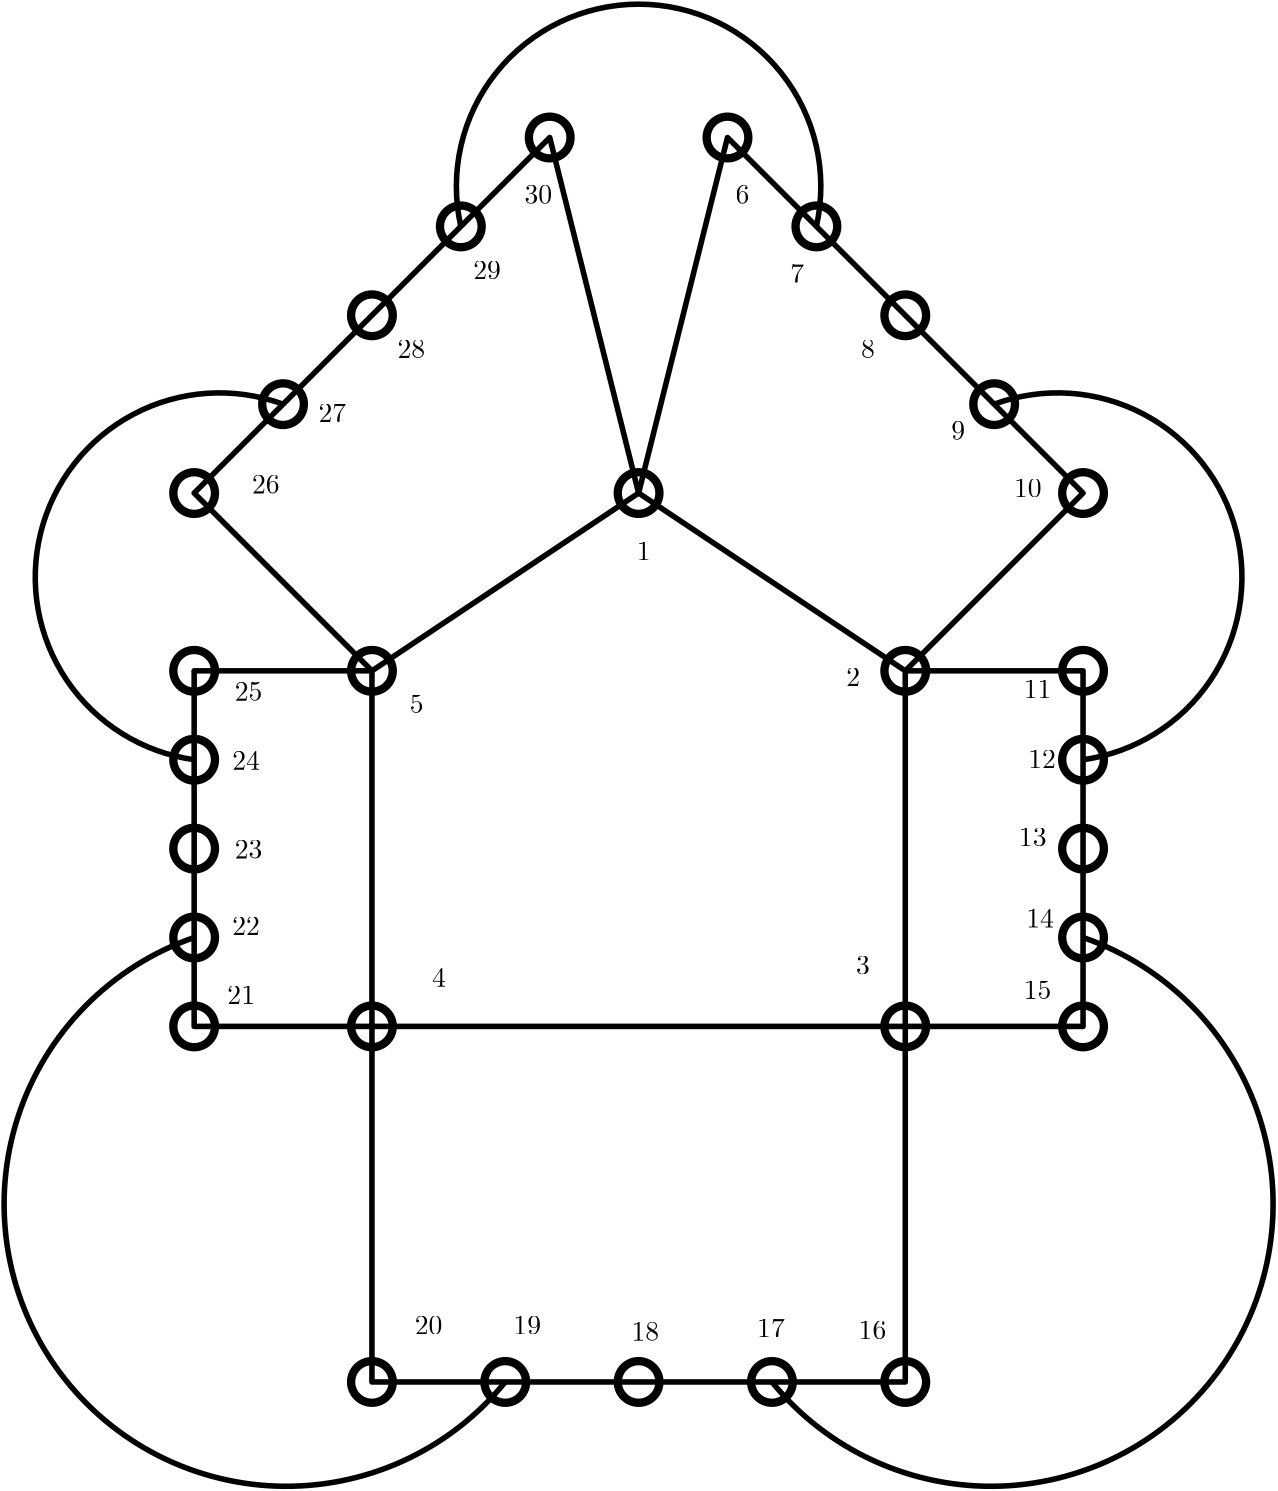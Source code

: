 <?xml version="1.0"?>
<!DOCTYPE ipe SYSTEM "ipe.dtd">
<ipe version="70107" creator="Ipe 7.1.10">
<info created="D:20170705153040" modified="D:20170705154245"/>
<ipestyle name="basic">
<symbol name="arrow/arc(spx)">
<path stroke="sym-stroke" fill="sym-stroke" pen="sym-pen">
0 0 m
-1 0.333 l
-1 -0.333 l
h
</path>
</symbol>
<symbol name="arrow/farc(spx)">
<path stroke="sym-stroke" fill="white" pen="sym-pen">
0 0 m
-1 0.333 l
-1 -0.333 l
h
</path>
</symbol>
<symbol name="arrow/ptarc(spx)">
<path stroke="sym-stroke" fill="sym-stroke" pen="sym-pen">
0 0 m
-1 0.333 l
-0.8 0 l
-1 -0.333 l
h
</path>
</symbol>
<symbol name="arrow/fptarc(spx)">
<path stroke="sym-stroke" fill="white" pen="sym-pen">
0 0 m
-1 0.333 l
-0.8 0 l
-1 -0.333 l
h
</path>
</symbol>
<symbol name="mark/circle(sx)" transformations="translations">
<path fill="sym-stroke">
0.6 0 0 0.6 0 0 e
0.4 0 0 0.4 0 0 e
</path>
</symbol>
<symbol name="mark/disk(sx)" transformations="translations">
<path fill="sym-stroke">
0.6 0 0 0.6 0 0 e
</path>
</symbol>
<symbol name="mark/fdisk(sfx)" transformations="translations">
<group>
<path fill="sym-fill">
0.5 0 0 0.5 0 0 e
</path>
<path fill="sym-stroke" fillrule="eofill">
0.6 0 0 0.6 0 0 e
0.4 0 0 0.4 0 0 e
</path>
</group>
</symbol>
<symbol name="mark/box(sx)" transformations="translations">
<path fill="sym-stroke" fillrule="eofill">
-0.6 -0.6 m
0.6 -0.6 l
0.6 0.6 l
-0.6 0.6 l
h
-0.4 -0.4 m
0.4 -0.4 l
0.4 0.4 l
-0.4 0.4 l
h
</path>
</symbol>
<symbol name="mark/square(sx)" transformations="translations">
<path fill="sym-stroke">
-0.6 -0.6 m
0.6 -0.6 l
0.6 0.6 l
-0.6 0.6 l
h
</path>
</symbol>
<symbol name="mark/fsquare(sfx)" transformations="translations">
<group>
<path fill="sym-fill">
-0.5 -0.5 m
0.5 -0.5 l
0.5 0.5 l
-0.5 0.5 l
h
</path>
<path fill="sym-stroke" fillrule="eofill">
-0.6 -0.6 m
0.6 -0.6 l
0.6 0.6 l
-0.6 0.6 l
h
-0.4 -0.4 m
0.4 -0.4 l
0.4 0.4 l
-0.4 0.4 l
h
</path>
</group>
</symbol>
<symbol name="mark/cross(sx)" transformations="translations">
<group>
<path fill="sym-stroke">
-0.43 -0.57 m
0.57 0.43 l
0.43 0.57 l
-0.57 -0.43 l
h
</path>
<path fill="sym-stroke">
-0.43 0.57 m
0.57 -0.43 l
0.43 -0.57 l
-0.57 0.43 l
h
</path>
</group>
</symbol>
<symbol name="arrow/fnormal(spx)">
<path stroke="sym-stroke" fill="white" pen="sym-pen">
0 0 m
-1 0.333 l
-1 -0.333 l
h
</path>
</symbol>
<symbol name="arrow/pointed(spx)">
<path stroke="sym-stroke" fill="sym-stroke" pen="sym-pen">
0 0 m
-1 0.333 l
-0.8 0 l
-1 -0.333 l
h
</path>
</symbol>
<symbol name="arrow/fpointed(spx)">
<path stroke="sym-stroke" fill="white" pen="sym-pen">
0 0 m
-1 0.333 l
-0.8 0 l
-1 -0.333 l
h
</path>
</symbol>
<symbol name="arrow/linear(spx)">
<path stroke="sym-stroke" pen="sym-pen">
-1 0.333 m
0 0 l
-1 -0.333 l
</path>
</symbol>
<symbol name="arrow/fdouble(spx)">
<path stroke="sym-stroke" fill="white" pen="sym-pen">
0 0 m
-1 0.333 l
-1 -0.333 l
h
-1 0 m
-2 0.333 l
-2 -0.333 l
h
</path>
</symbol>
<symbol name="arrow/double(spx)">
<path stroke="sym-stroke" fill="sym-stroke" pen="sym-pen">
0 0 m
-1 0.333 l
-1 -0.333 l
h
-1 0 m
-2 0.333 l
-2 -0.333 l
h
</path>
</symbol>
<pen name="heavier" value="0.8"/>
<pen name="fat" value="1.2"/>
<pen name="ultrafat" value="2"/>
<symbolsize name="large" value="5"/>
<symbolsize name="small" value="2"/>
<symbolsize name="tiny" value="1.1"/>
<arrowsize name="large" value="10"/>
<arrowsize name="small" value="5"/>
<arrowsize name="tiny" value="3"/>
<color name="red" value="1 0 0"/>
<color name="green" value="0 1 0"/>
<color name="blue" value="0 0 1"/>
<color name="yellow" value="1 1 0"/>
<color name="orange" value="1 0.647 0"/>
<color name="gold" value="1 0.843 0"/>
<color name="purple" value="0.627 0.125 0.941"/>
<color name="gray" value="0.745"/>
<color name="brown" value="0.647 0.165 0.165"/>
<color name="navy" value="0 0 0.502"/>
<color name="pink" value="1 0.753 0.796"/>
<color name="seagreen" value="0.18 0.545 0.341"/>
<color name="turquoise" value="0.251 0.878 0.816"/>
<color name="violet" value="0.933 0.51 0.933"/>
<color name="darkblue" value="0 0 0.545"/>
<color name="darkcyan" value="0 0.545 0.545"/>
<color name="darkgray" value="0.663"/>
<color name="darkgreen" value="0 0.392 0"/>
<color name="darkmagenta" value="0.545 0 0.545"/>
<color name="darkorange" value="1 0.549 0"/>
<color name="darkred" value="0.545 0 0"/>
<color name="lightblue" value="0.678 0.847 0.902"/>
<color name="lightcyan" value="0.878 1 1"/>
<color name="lightgray" value="0.827"/>
<color name="lightgreen" value="0.565 0.933 0.565"/>
<color name="lightyellow" value="1 1 0.878"/>
<dashstyle name="dashed" value="[4] 0"/>
<dashstyle name="dotted" value="[1 3] 0"/>
<dashstyle name="dash dotted" value="[4 2 1 2] 0"/>
<dashstyle name="dash dot dotted" value="[4 2 1 2 1 2] 0"/>
<textsize name="large" value="\large"/>
<textsize name="Large" value="\Large"/>
<textsize name="LARGE" value="\LARGE"/>
<textsize name="huge" value="\huge"/>
<textsize name="Huge" value="\Huge"/>
<textsize name="small" value="\small"/>
<textsize name="footnote" value="\footnotesize"/>
<textsize name="tiny" value="\tiny"/>
<textstyle name="center" begin="\begin{center}" end="\end{center}"/>
<textstyle name="itemize" begin="\begin{itemize}" end="\end{itemize}"/>
<textstyle name="item" begin="\begin{itemize}\item{}" end="\end{itemize}"/>
<gridsize name="4 pts" value="4"/>
<gridsize name="8 pts (~3 mm)" value="8"/>
<gridsize name="16 pts (~6 mm)" value="16"/>
<gridsize name="32 pts (~12 mm)" value="32"/>
<gridsize name="10 pts (~3.5 mm)" value="10"/>
<gridsize name="20 pts (~7 mm)" value="20"/>
<gridsize name="14 pts (~5 mm)" value="14"/>
<gridsize name="28 pts (~10 mm)" value="28"/>
<gridsize name="56 pts (~20 mm)" value="56"/>
<anglesize name="90 deg" value="90"/>
<anglesize name="60 deg" value="60"/>
<anglesize name="45 deg" value="45"/>
<anglesize name="30 deg" value="30"/>
<anglesize name="22.5 deg" value="22.5"/>
<opacity name="10%" value="0.1"/>
<opacity name="30%" value="0.3"/>
<opacity name="50%" value="0.5"/>
<opacity name="75%" value="0.75"/>
<tiling name="falling" angle="-60" step="4" width="1"/>
<tiling name="rising" angle="30" step="4" width="1"/>
</ipestyle>
<ipestyle name="zas">
<symbol name="arrow/arc(spx)">
<path stroke="sym-stroke" fill="sym-stroke" pen="sym-pen">
0 0 m
-1 0.333 l
-1 -0.333 l
h
</path>
</symbol>
<symbol name="arrow/farc(spx)">
<path stroke="sym-stroke" fill="white" pen="sym-pen">
0 0 m
-1 0.333 l
-1 -0.333 l
h
</path>
</symbol>
<symbol name="arrow/ptarc(spx)">
<path stroke="sym-stroke" fill="sym-stroke" pen="sym-pen">
0 0 m
-1 0.333 l
-0.8 0 l
-1 -0.333 l
h
</path>
</symbol>
<symbol name="arrow/fptarc(spx)">
<path stroke="sym-stroke" fill="white" pen="sym-pen">
0 0 m
-1 0.333 l
-0.8 0 l
-1 -0.333 l
h
</path>
</symbol>
<symbol name="mark/circle(sx)" transformations="translations">
<path fill="sym-stroke">
0.6 0 0 0.6 0 0 e
0.4 0 0 0.4 0 0 e
</path>
</symbol>
<symbol name="mark/disk(sx)" transformations="translations">
<path fill="sym-stroke">
0.6 0 0 0.6 0 0 e
</path>
</symbol>
<symbol name="mark/fdisk(sfx)" transformations="translations">
<group>
<path fill="sym-fill">
0.5 0 0 0.5 0 0 e
</path>
<path fill="sym-stroke" fillrule="eofill">
0.6 0 0 0.6 0 0 e
0.4 0 0 0.4 0 0 e
</path>
</group>
</symbol>
<symbol name="mark/box(sx)" transformations="translations">
<path fill="sym-stroke" fillrule="eofill">
-0.6 -0.6 m
0.6 -0.6 l
0.6 0.6 l
-0.6 0.6 l
h
-0.4 -0.4 m
0.4 -0.4 l
0.4 0.4 l
-0.4 0.4 l
h
</path>
</symbol>
<symbol name="mark/square(sx)" transformations="translations">
<path fill="sym-stroke">
-0.6 -0.6 m
0.6 -0.6 l
0.6 0.6 l
-0.6 0.6 l
h
</path>
</symbol>
<symbol name="mark/fsquare(sfx)" transformations="translations">
<group>
<path fill="sym-fill">
-0.5 -0.5 m
0.5 -0.5 l
0.5 0.5 l
-0.5 0.5 l
h
</path>
<path fill="sym-stroke" fillrule="eofill">
-0.6 -0.6 m
0.6 -0.6 l
0.6 0.6 l
-0.6 0.6 l
h
-0.4 -0.4 m
0.4 -0.4 l
0.4 0.4 l
-0.4 0.4 l
h
</path>
</group>
</symbol>
<symbol name="mark/cross(sx)" transformations="translations">
<group>
<path fill="sym-stroke">
-0.43 -0.57 m
0.57 0.43 l
0.43 0.57 l
-0.57 -0.43 l
h
</path>
<path fill="sym-stroke">
-0.43 0.57 m
0.57 -0.43 l
0.43 -0.57 l
-0.57 0.43 l
h
</path>
</group>
</symbol>
<symbol name="arrow/fnormal(spx)">
<path stroke="sym-stroke" fill="white" pen="sym-pen">
0 0 m
-1 0.333 l
-1 -0.333 l
h
</path>
</symbol>
<symbol name="arrow/pointed(spx)">
<path stroke="sym-stroke" fill="sym-stroke" pen="sym-pen">
0 0 m
-1 0.333 l
-0.8 0 l
-1 -0.333 l
h
</path>
</symbol>
<symbol name="arrow/fpointed(spx)">
<path stroke="sym-stroke" fill="white" pen="sym-pen">
0 0 m
-1 0.333 l
-0.8 0 l
-1 -0.333 l
h
</path>
</symbol>
<symbol name="arrow/linear(spx)">
<path stroke="sym-stroke" pen="sym-pen">
-1 0.333 m
0 0 l
-1 -0.333 l
</path>
</symbol>
<symbol name="arrow/fdouble(spx)">
<path stroke="sym-stroke" fill="white" pen="sym-pen">
0 0 m
-1 0.333 l
-1 -0.333 l
h
-1 0 m
-2 0.333 l
-2 -0.333 l
h
</path>
</symbol>
<symbol name="arrow/double(spx)">
<path stroke="sym-stroke" fill="sym-stroke" pen="sym-pen">
0 0 m
-1 0.333 l
-1 -0.333 l
h
-1 0 m
-2 0.333 l
-2 -0.333 l
h
</path>
</symbol>
<pen name="heavier" value="0.8"/>
<pen name="fat" value="1.2"/>
<pen name="ultrafat" value="2"/>
<symbolsize name="large" value="15"/>
<symbolsize name="small" value="2"/>
<symbolsize name="tiny" value="1.1"/>
<arrowsize name="large" value="10"/>
<arrowsize name="small" value="5"/>
<arrowsize name="tiny" value="3"/>
<color name="red" value="1 0 0"/>
<color name="green" value="0 1 0"/>
<color name="blue" value="0 0 1"/>
<color name="yellow" value="1 1 0"/>
<color name="orange" value="1 0.647 0"/>
<color name="gold" value="1 0.843 0"/>
<color name="purple" value="0.627 0.125 0.941"/>
<color name="gray" value="0.745"/>
<color name="brown" value="0.647 0.165 0.165"/>
<color name="navy" value="0 0 0.502"/>
<color name="pink" value="1 0.753 0.796"/>
<color name="seagreen" value="0.18 0.545 0.341"/>
<color name="turquoise" value="0.251 0.878 0.816"/>
<color name="violet" value="0.933 0.51 0.933"/>
<color name="darkblue" value="0 0 0.545"/>
<color name="darkcyan" value="0 0.545 0.545"/>
<color name="darkgray" value="0.663"/>
<color name="darkgreen" value="0 0.392 0"/>
<color name="darkmagenta" value="0.545 0 0.545"/>
<color name="darkorange" value="1 0.549 0"/>
<color name="darkred" value="0.545 0 0"/>
<color name="lightblue" value="0.678 0.847 0.902"/>
<color name="lightcyan" value="0.878 1 1"/>
<color name="lightgray" value="0.827"/>
<color name="lightgreen" value="0.565 0.933 0.565"/>
<color name="lightyellow" value="1 1 0.878"/>
<dashstyle name="dashed" value="[4] 0"/>
<dashstyle name="dotted" value="[1 3] 0"/>
<dashstyle name="dash dotted" value="[4 2 1 2] 0"/>
<dashstyle name="dash dot dotted" value="[4 2 1 2 1 2] 0"/>
<textsize name="large" value="\large"/>
<textsize name="Large" value="\Large"/>
<textsize name="LARGE" value="\LARGE"/>
<textsize name="huge" value="\huge"/>
<textsize name="Huge" value="\Huge"/>
<textsize name="small" value="\small"/>
<textsize name="footnote" value="\footnotesize"/>
<textsize name="tiny" value="\tiny"/>
<textstyle name="center" begin="\begin{center}" end="\end{center}"/>
<textstyle name="itemize" begin="\begin{itemize}" end="\end{itemize}"/>
<textstyle name="item" begin="\begin{itemize}\item{}" end="\end{itemize}"/>
<gridsize name="4 pts" value="4"/>
<gridsize name="8 pts (~3 mm)" value="8"/>
<gridsize name="16 pts (~6 mm)" value="16"/>
<gridsize name="32 pts (~12 mm)" value="32"/>
<gridsize name="10 pts (~3.5 mm)" value="10"/>
<gridsize name="20 pts (~7 mm)" value="20"/>
<gridsize name="14 pts (~5 mm)" value="14"/>
<gridsize name="28 pts (~10 mm)" value="28"/>
<gridsize name="56 pts (~20 mm)" value="56"/>
<anglesize name="90 deg" value="90"/>
<anglesize name="60 deg" value="60"/>
<anglesize name="45 deg" value="45"/>
<anglesize name="30 deg" value="30"/>
<anglesize name="22.5 deg" value="22.5"/>
<opacity name="10%" value="0.1"/>
<opacity name="30%" value="0.3"/>
<opacity name="50%" value="0.5"/>
<opacity name="75%" value="0.75"/>
<tiling name="falling" angle="-60" step="4" width="1"/>
<tiling name="rising" angle="30" step="4" width="1"/>
</ipestyle>
<page>
<layer name="alpha"/>
<layer name="beta"/>
<layer name="gamma"/>
<view layers="alpha beta gamma" active="gamma"/>
<use layer="alpha" name="mark/fdisk(sfx)" pos="288 640" size="large" stroke="black"/>
<use name="mark/fdisk(sfx)" pos="192 576" size="large" stroke="black"/>
<use name="mark/fdisk(sfx)" pos="384 576" size="large" stroke="black"/>
<use name="mark/fdisk(sfx)" pos="384 448" size="large" stroke="black"/>
<use name="mark/fdisk(sfx)" pos="192 448" size="large" stroke="black"/>
<use name="mark/fdisk(sfx)" pos="192 320" size="large" stroke="black"/>
<use name="mark/fdisk(sfx)" pos="384 320" size="large" stroke="black"/>
<use name="mark/fdisk(sfx)" pos="288 320" size="large" stroke="black"/>
<use name="mark/fdisk(sfx)" pos="240 320" size="large" stroke="black"/>
<use name="mark/fdisk(sfx)" pos="336 320" size="large" stroke="black"/>
<use name="mark/fdisk(sfx)" pos="448 448" size="large" stroke="black"/>
<use name="mark/fdisk(sfx)" pos="448 576" size="large" stroke="black"/>
<use name="mark/fdisk(sfx)" pos="448 512" size="large" stroke="black"/>
<use name="mark/fdisk(sfx)" pos="448 544" size="large" stroke="black"/>
<use name="mark/fdisk(sfx)" pos="448 480" size="large" stroke="black"/>
<use name="mark/fdisk(sfx)" pos="128 576" size="large" stroke="black"/>
<use name="mark/fdisk(sfx)" pos="128 512" size="large" stroke="black"/>
<use name="mark/fdisk(sfx)" pos="128 544" size="large" stroke="black"/>
<use name="mark/fdisk(sfx)" pos="128 480" size="large" stroke="black"/>
<use name="mark/fdisk(sfx)" pos="128 448" size="large" stroke="black"/>
<use name="mark/fdisk(sfx)" pos="128 640" size="large" stroke="black"/>
<use name="mark/fdisk(sfx)" pos="160 672" size="large" stroke="black"/>
<use name="mark/fdisk(sfx)" pos="192 704" size="large" stroke="black"/>
<use name="mark/fdisk(sfx)" pos="224 736" size="large" stroke="black"/>
<use name="mark/fdisk(sfx)" pos="256 768" size="large" stroke="black"/>
<use name="mark/fdisk(sfx)" pos="320 768" size="large" stroke="black"/>
<use name="mark/fdisk(sfx)" pos="352 736" size="large" stroke="black"/>
<use name="mark/fdisk(sfx)" pos="384 704" size="large" stroke="black"/>
<use name="mark/fdisk(sfx)" pos="416 672" size="large" stroke="black"/>
<use name="mark/fdisk(sfx)" pos="448 640" size="large" stroke="black"/>
<path layer="beta" stroke="black" pen="ultrafat">
288 640 m
192 576 l
192 448 l
384 448 l
384 576 l
288 640 l
</path>
<path stroke="black" pen="ultrafat">
288 640 m
256 768 l
224 736 l
192 704 l
160 672 l
128 640 l
192 576 l
</path>
<path stroke="black" pen="ultrafat">
192 576 m
128 576 l
128 544 l
128 512 l
128 480 l
128 448 l
192 448 l
</path>
<path stroke="black" pen="ultrafat">
192 448 m
192 320 l
240 320 l
288 320 l
336 320 l
384 320 l
384 448 l
</path>
<path stroke="black" pen="ultrafat">
384 448 m
448 448 l
448 480 l
448 512 l
448 544 l
448 576 l
384 576 l
</path>
<path stroke="black" pen="ultrafat">
384 576 m
448 640 l
416 672 l
384 704 l
352 736 l
320 768 l
288 640 l
</path>
<path stroke="black" pen="ultrafat">
224 736 m
65.6 0 0 -65.6 288 750.4 352 736 a
</path>
<path stroke="black" pen="ultrafat">
416 672 m
66.3473 0 0 -66.3473 438.857 609.714 448 544 a
</path>
<path stroke="black" pen="ultrafat">
160 672 m
66.3473 0 0 66.3473 137.143 609.714 128 544 a
</path>
<path stroke="black" pen="ultrafat">
128 480 m
101.56 0 0 101.56 161.143 384 240 320 a
</path>
<path stroke="black" pen="ultrafat">
448 480 m
101.56 0 0 -101.56 414.857 384 336 320 a
</path>
<text layer="gamma" transformations="translations" pos="287.291 615.855" stroke="black" type="label" width="4.981" height="6.42" depth="0" valign="baseline">$1$</text>
<text transformations="translations" pos="362.748 570.581" stroke="black" type="label" width="4.981" height="6.42" depth="0" valign="baseline">$2$</text>
<text transformations="translations" pos="366.299 466.718" stroke="black" type="label" width="4.981" height="6.42" depth="0" valign="baseline">$3$</text>
<text transformations="translations" pos="213.61 462.279" stroke="black" type="label" width="4.981" height="6.42" depth="0" valign="baseline">$4$</text>
<text transformations="translations" pos="205.621 560.816" stroke="black" type="label" width="4.981" height="6.42" depth="0" valign="baseline">$5$</text>
<text matrix="1 0 0 1 -1.67962 2.2395" transformations="translations" pos="324.576 741.912" stroke="black" type="label" width="4.981" height="6.42" depth="0" valign="baseline">$6$</text>
<text matrix="1 0 0 1 -5.03887 -2.2395" transformations="translations" pos="347.656 717.943" stroke="black" type="label" width="4.981" height="6.42" depth="0" valign="baseline">$7$</text>
<text transformations="translations" pos="368.074 688.648" stroke="black" type="label" width="4.981" height="6.42" depth="0" valign="baseline">$8$</text>
<text matrix="1 0 0 1 -4.80252 -3.68277" transformations="translations" pos="405.358 662.905" stroke="black" type="label" width="4.981" height="6.42" depth="0" valign="baseline">$9$</text>
<text matrix="1 0 0 1 0 -2.2395" transformations="translations" pos="423.113 640.711" stroke="black" type="label" width="9.963" height="6.42" depth="0" valign="baseline">$10$</text>
<text transformations="translations" pos="426.664 566.143" stroke="black" type="label" width="9.963" height="6.42" depth="0" valign="baseline">$11$</text>
<text matrix="1 0 0 1 -6.39064 -0.327849" transformations="translations" pos="434.653 541.286" stroke="black" type="label" width="9.963" height="6.42" depth="0" valign="baseline">$12$</text>
<text matrix="1 0 0 1 -8.87723 -2.66317" transformations="translations" pos="433.765 515.542" stroke="black" type="label" width="9.963" height="6.42" depth="0" valign="baseline">$13$</text>
<text matrix="1 0 0 1 -4.43861 1.77545" transformations="translations" pos="431.99 481.809" stroke="black" type="label" width="9.963" height="6.42" depth="0" valign="baseline">$14$</text>
<text matrix="1 0 0 1 -6.21406 0" transformations="translations" pos="432.878 457.841" stroke="black" type="label" width="9.963" height="6.42" depth="0" valign="baseline">$15$</text>
<text matrix="1 0 0 1 -7.10178 3.55089" transformations="translations" pos="374.288 331.784" stroke="black" type="label" width="9.963" height="6.42" depth="0" valign="baseline">$16$</text>
<text matrix="1 0 0 1 -2.79937 1.67962" transformations="translations" pos="333.453 334.447" stroke="black" type="label" width="9.963" height="6.42" depth="0" valign="baseline">$17$</text>
<text matrix="1 0 0 1 -4.53444 -4.01495" transformations="translations" pos="289.954 338.886" stroke="black" type="label" width="9.963" height="6.42" depth="0" valign="baseline">$18$</text>
<text transformations="translations" pos="242.905 337.11" stroke="black" type="label" width="9.963" height="6.42" depth="0" valign="baseline">$19$</text>
<text transformations="translations" pos="207.396 337.11" stroke="black" type="label" width="9.963" height="6.42" depth="0" valign="baseline">$20$</text>
<text matrix="1 0 0 1 -3.55089 -6.21406" transformations="translations" pos="143.48 462.279" stroke="black" type="label" width="9.963" height="6.42" depth="0" valign="baseline">$21$</text>
<text matrix="1 0 0 1 -7.98951 2.66317" transformations="translations" pos="149.694 478.258" stroke="black" type="label" width="9.963" height="6.42" depth="0" valign="baseline">$22$</text>
<text matrix="1 0 0 1 -4.43861 0" transformations="translations" pos="147.031 508.441" stroke="black" type="label" width="9.963" height="6.42" depth="0" valign="baseline">$23$</text>
<text matrix="1 0 0 1 -3.55089 0.887723" transformations="translations" pos="145.256 539.511" stroke="black" type="label" width="9.963" height="6.42" depth="0" valign="baseline">$24$</text>
<text transformations="translations" pos="142.592 565.255" stroke="black" type="label" width="9.963" height="6.42" depth="0" valign="baseline">$25$</text>
<text transformations="translations" pos="148.806 639.824" stroke="black" type="label" width="9.963" height="6.42" depth="0" valign="baseline">$26$</text>
<text transformations="translations" pos="172.775 665.568" stroke="black" type="label" width="9.963" height="6.42" depth="0" valign="baseline">$27$</text>
<text matrix="1 0 0 1 -1.77545 0.887723" transformations="translations" pos="202.958 687.761" stroke="black" type="label" width="9.963" height="6.42" depth="0" valign="baseline">$28$</text>
<text matrix="1 0 0 1 -5.55836 4.34279" transformations="translations" pos="234.028 712.617" stroke="black" type="label" width="9.963" height="6.42" depth="0" valign="baseline">$29$</text>
<text matrix="1 0 0 1 -7.56584 4.01495" transformations="translations" pos="254.445 740.136" stroke="black" type="label" width="9.963" height="6.42" depth="0" valign="baseline">$30$</text>
</page>
</ipe>
